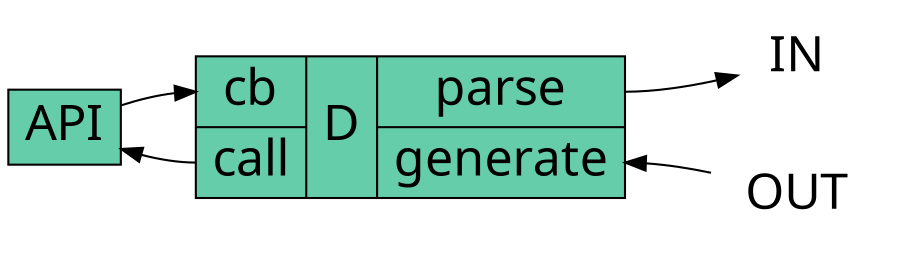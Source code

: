 digraph G2 {
   graph [rankdir = LR,
          imagepath="/home/andy/repos/dconf_talk"];
          node[fontname="Liberation", fontsize=24];

   API[label="API", shape = "record", fillcolor = aquamarine3, style = filled];
   D[label="D", shape = "record", label = "{ { <cb>cb|<call>call} |    D    | { <parse>parse|<generate>generate} }", fillcolor = aquamarine3 , style = filled];

   INBOUND[ color="white" ,label="IN"  , image="trading_inout_queue.png"];
   OUTBOUND[color="white" ,label="OUT" , image="trading_inout_queue.png"];

   API -> D:cb [ fontsize = 24];
   API -> D:call [ dir      = back];

   D:generate   -> OUTBOUND [ fontname = "Liberation", dir = back];
   D:parse      -> INBOUND [  fontname = "Liberation"];
}
